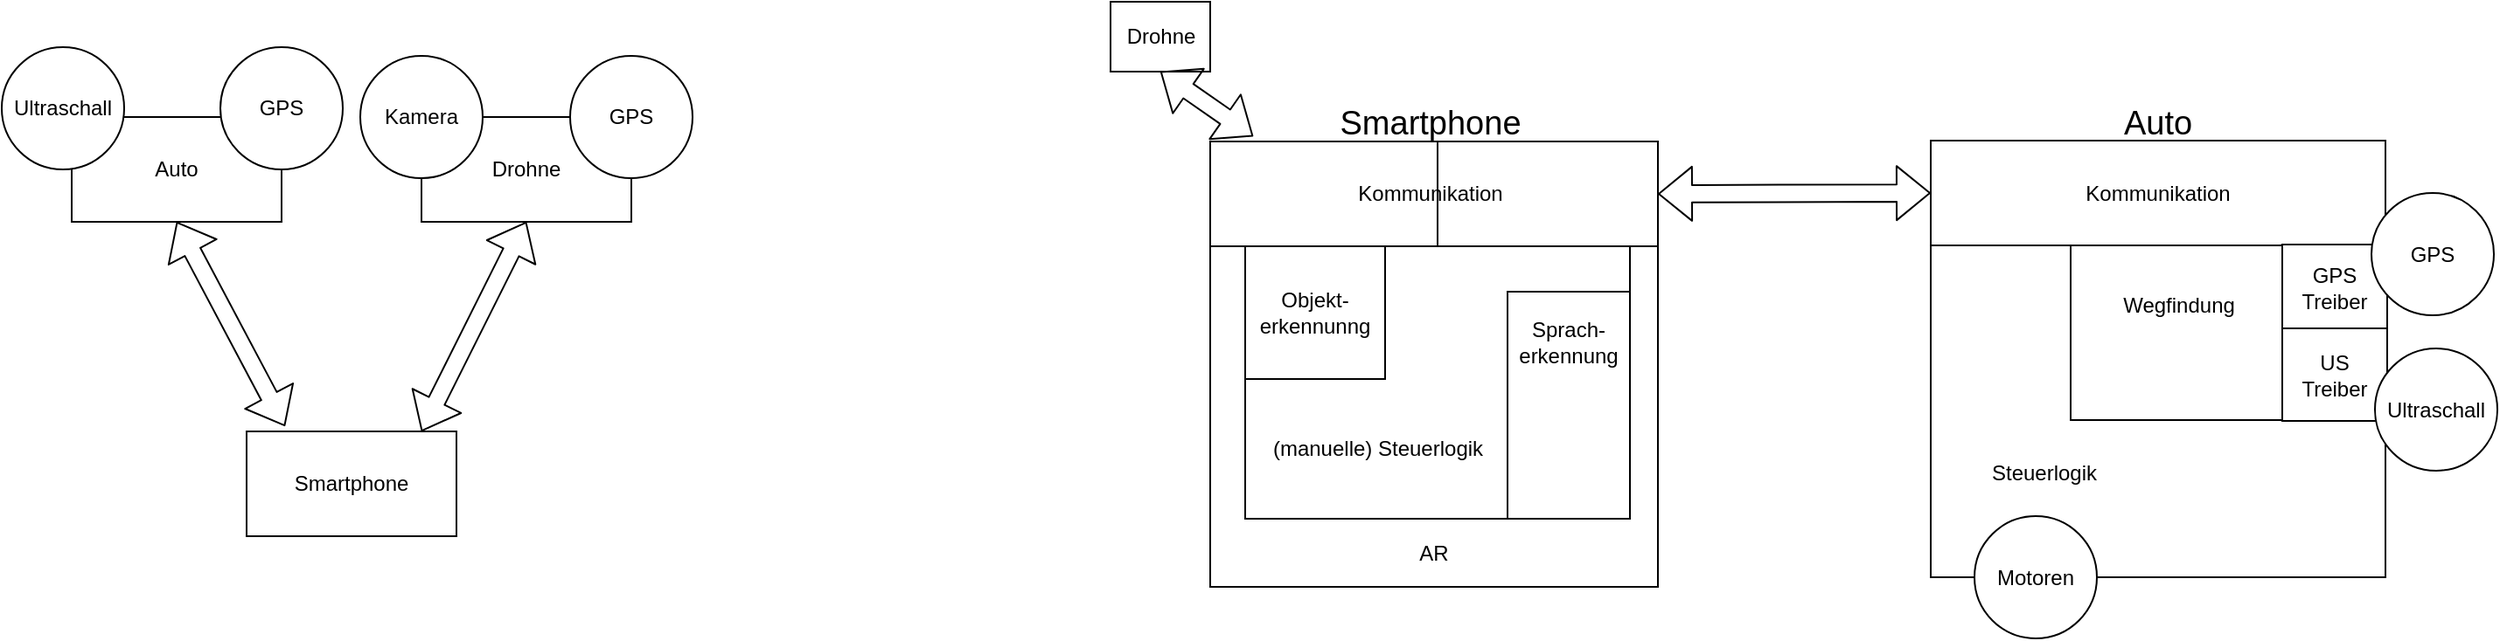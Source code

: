 <mxfile version="10.6.3"><diagram id="8GGaS_rT7rfyvwEBWVZU" name="Page-1"><mxGraphModel dx="2221" dy="781" grid="1" gridSize="10" guides="1" tooltips="1" connect="1" arrows="1" fold="1" page="1" pageScale="1" pageWidth="827" pageHeight="1169" math="0" shadow="0"><root><mxCell id="0"/><mxCell id="1" parent="0"/><mxCell id="1nNj2dGSaBVri_RgRNsM-63" value="" style="rounded=0;whiteSpace=wrap;html=1;" vertex="1" parent="1"><mxGeometry x="80" y="170" width="256" height="199" as="geometry"/></mxCell><mxCell id="1nNj2dGSaBVri_RgRNsM-1" value="" style="rounded=0;whiteSpace=wrap;html=1;" vertex="1" parent="1"><mxGeometry x="-571" y="100" width="120" height="60" as="geometry"/></mxCell><mxCell id="1nNj2dGSaBVri_RgRNsM-2" value="&lt;div&gt;Auto&lt;/div&gt;" style="text;html=1;strokeColor=none;fillColor=none;align=center;verticalAlign=middle;whiteSpace=wrap;rounded=0;" vertex="1" parent="1"><mxGeometry x="-531" y="120" width="40" height="20" as="geometry"/></mxCell><mxCell id="1nNj2dGSaBVri_RgRNsM-3" value="" style="rounded=0;whiteSpace=wrap;html=1;" vertex="1" parent="1"><mxGeometry x="-471" y="280" width="120" height="60" as="geometry"/></mxCell><mxCell id="1nNj2dGSaBVri_RgRNsM-4" value="&lt;div&gt;Smartphone&lt;/div&gt;" style="text;html=1;strokeColor=none;fillColor=none;align=center;verticalAlign=middle;whiteSpace=wrap;rounded=0;" vertex="1" parent="1"><mxGeometry x="-431" y="300" width="40" height="20" as="geometry"/></mxCell><mxCell id="1nNj2dGSaBVri_RgRNsM-5" value="" style="rounded=0;whiteSpace=wrap;html=1;" vertex="1" parent="1"><mxGeometry x="-371" y="100" width="120" height="60" as="geometry"/></mxCell><mxCell id="1nNj2dGSaBVri_RgRNsM-6" value="Drohne" style="text;html=1;strokeColor=none;fillColor=none;align=center;verticalAlign=middle;whiteSpace=wrap;rounded=0;" vertex="1" parent="1"><mxGeometry x="-331" y="120" width="40" height="20" as="geometry"/></mxCell><mxCell id="1nNj2dGSaBVri_RgRNsM-7" value="" style="shape=flexArrow;endArrow=classic;startArrow=classic;html=1;exitX=0.5;exitY=1;exitDx=0;exitDy=0;entryX=0.183;entryY=-0.05;entryDx=0;entryDy=0;entryPerimeter=0;" edge="1" parent="1" source="1nNj2dGSaBVri_RgRNsM-1" target="1nNj2dGSaBVri_RgRNsM-3"><mxGeometry width="50" height="50" relative="1" as="geometry"><mxPoint x="-571" y="410" as="sourcePoint"/><mxPoint x="-521" y="360" as="targetPoint"/></mxGeometry></mxCell><mxCell id="1nNj2dGSaBVri_RgRNsM-8" value="" style="shape=flexArrow;endArrow=classic;startArrow=classic;html=1;entryX=0.5;entryY=1;entryDx=0;entryDy=0;" edge="1" parent="1" target="1nNj2dGSaBVri_RgRNsM-5"><mxGeometry width="50" height="50" relative="1" as="geometry"><mxPoint x="-371" y="280" as="sourcePoint"/><mxPoint x="-521" y="360" as="targetPoint"/></mxGeometry></mxCell><mxCell id="1nNj2dGSaBVri_RgRNsM-11" value="" style="ellipse;whiteSpace=wrap;html=1;aspect=fixed;" vertex="1" parent="1"><mxGeometry x="-611" y="60" width="70" height="70" as="geometry"/></mxCell><mxCell id="1nNj2dGSaBVri_RgRNsM-10" value="&lt;div&gt;Ultraschall&lt;/div&gt;" style="text;html=1;strokeColor=none;fillColor=none;align=center;verticalAlign=middle;whiteSpace=wrap;rounded=0;" vertex="1" parent="1"><mxGeometry x="-596" y="85" width="40" height="20" as="geometry"/></mxCell><mxCell id="1nNj2dGSaBVri_RgRNsM-15" value="" style="ellipse;whiteSpace=wrap;html=1;aspect=fixed;" vertex="1" parent="1"><mxGeometry x="-486" y="60" width="70" height="70" as="geometry"/></mxCell><mxCell id="1nNj2dGSaBVri_RgRNsM-16" value="&lt;div&gt;GPS&lt;/div&gt;" style="text;html=1;strokeColor=none;fillColor=none;align=center;verticalAlign=middle;whiteSpace=wrap;rounded=0;" vertex="1" parent="1"><mxGeometry x="-471" y="85" width="40" height="20" as="geometry"/></mxCell><mxCell id="1nNj2dGSaBVri_RgRNsM-17" value="" style="ellipse;whiteSpace=wrap;html=1;aspect=fixed;" vertex="1" parent="1"><mxGeometry x="-406" y="65" width="70" height="70" as="geometry"/></mxCell><mxCell id="1nNj2dGSaBVri_RgRNsM-18" value="Kamera" style="text;html=1;strokeColor=none;fillColor=none;align=center;verticalAlign=middle;whiteSpace=wrap;rounded=0;" vertex="1" parent="1"><mxGeometry x="-391" y="90" width="40" height="20" as="geometry"/></mxCell><mxCell id="1nNj2dGSaBVri_RgRNsM-19" value="" style="ellipse;whiteSpace=wrap;html=1;aspect=fixed;" vertex="1" parent="1"><mxGeometry x="-286" y="65" width="70" height="70" as="geometry"/></mxCell><mxCell id="1nNj2dGSaBVri_RgRNsM-20" value="&lt;div&gt;GPS&lt;/div&gt;" style="text;html=1;strokeColor=none;fillColor=none;align=center;verticalAlign=middle;whiteSpace=wrap;rounded=0;" vertex="1" parent="1"><mxGeometry x="-271" y="90" width="40" height="20" as="geometry"/></mxCell><mxCell id="1nNj2dGSaBVri_RgRNsM-22" value="" style="rounded=0;whiteSpace=wrap;html=1;" vertex="1" parent="1"><mxGeometry x="492" y="113.5" width="260" height="250" as="geometry"/></mxCell><mxCell id="1nNj2dGSaBVri_RgRNsM-23" value="" style="rounded=0;whiteSpace=wrap;html=1;" vertex="1" parent="1"><mxGeometry x="492" y="113.5" width="260" height="60" as="geometry"/></mxCell><mxCell id="1nNj2dGSaBVri_RgRNsM-28" value="Kommunikation" style="text;html=1;strokeColor=none;fillColor=none;align=center;verticalAlign=middle;whiteSpace=wrap;rounded=0;" vertex="1" parent="1"><mxGeometry x="602" y="133.5" width="40" height="20" as="geometry"/></mxCell><mxCell id="1nNj2dGSaBVri_RgRNsM-29" value="Wegfindung" style="text;html=1;strokeColor=none;fillColor=none;align=center;verticalAlign=middle;whiteSpace=wrap;rounded=0;" vertex="1" parent="1"><mxGeometry x="662" y="197.5" width="40" height="20" as="geometry"/></mxCell><mxCell id="1nNj2dGSaBVri_RgRNsM-30" value="Steuerlogik" style="text;html=1;strokeColor=none;fillColor=none;align=center;verticalAlign=middle;whiteSpace=wrap;rounded=0;" vertex="1" parent="1"><mxGeometry x="537" y="293.5" width="40" height="20" as="geometry"/></mxCell><mxCell id="1nNj2dGSaBVri_RgRNsM-38" value="&lt;font style=&quot;font-size: 19px&quot;&gt;Auto&lt;/font&gt;" style="text;html=1;strokeColor=none;fillColor=none;align=center;verticalAlign=middle;whiteSpace=wrap;rounded=0;" vertex="1" parent="1"><mxGeometry x="602" y="93.5" width="40" height="20" as="geometry"/></mxCell><mxCell id="1nNj2dGSaBVri_RgRNsM-42" value="Motoren" style="ellipse;whiteSpace=wrap;html=1;aspect=fixed;" vertex="1" parent="1"><mxGeometry x="517" y="328.5" width="70" height="70" as="geometry"/></mxCell><mxCell id="1nNj2dGSaBVri_RgRNsM-43" value="" style="rounded=0;whiteSpace=wrap;html=1;" vertex="1" parent="1"><mxGeometry x="572" y="173.5" width="180" height="100" as="geometry"/></mxCell><mxCell id="1nNj2dGSaBVri_RgRNsM-26" value="" style="rounded=0;whiteSpace=wrap;html=1;" vertex="1" parent="1"><mxGeometry x="693" y="220" width="60" height="54" as="geometry"/></mxCell><mxCell id="1nNj2dGSaBVri_RgRNsM-32" value="&lt;div&gt;US&lt;/div&gt;&lt;div&gt;Treiber&lt;br&gt;&lt;/div&gt;" style="text;html=1;strokeColor=none;fillColor=none;align=center;verticalAlign=middle;whiteSpace=wrap;rounded=0;" vertex="1" parent="1"><mxGeometry x="703" y="237.5" width="40" height="20" as="geometry"/></mxCell><mxCell id="1nNj2dGSaBVri_RgRNsM-34" value="" style="ellipse;whiteSpace=wrap;html=1;aspect=fixed;" vertex="1" parent="1"><mxGeometry x="746" y="232.5" width="70" height="70" as="geometry"/></mxCell><mxCell id="1nNj2dGSaBVri_RgRNsM-35" value="&lt;div&gt;Ultraschall&lt;/div&gt;" style="text;html=1;strokeColor=none;fillColor=none;align=center;verticalAlign=middle;whiteSpace=wrap;rounded=0;" vertex="1" parent="1"><mxGeometry x="761" y="257.5" width="40" height="20" as="geometry"/></mxCell><mxCell id="1nNj2dGSaBVri_RgRNsM-25" value="" style="rounded=0;whiteSpace=wrap;html=1;" vertex="1" parent="1"><mxGeometry x="693" y="173" width="60" height="48" as="geometry"/></mxCell><mxCell id="1nNj2dGSaBVri_RgRNsM-31" value="&lt;div&gt;GPS&lt;/div&gt;&lt;div&gt;Treiber&lt;br&gt;&lt;/div&gt;" style="text;html=1;strokeColor=none;fillColor=none;align=center;verticalAlign=middle;whiteSpace=wrap;rounded=0;" vertex="1" parent="1"><mxGeometry x="703" y="187.5" width="40" height="20" as="geometry"/></mxCell><mxCell id="1nNj2dGSaBVri_RgRNsM-36" value="" style="ellipse;whiteSpace=wrap;html=1;aspect=fixed;" vertex="1" parent="1"><mxGeometry x="744" y="143.5" width="70" height="70" as="geometry"/></mxCell><mxCell id="1nNj2dGSaBVri_RgRNsM-37" value="&lt;div&gt;GPS&lt;/div&gt;" style="text;html=1;strokeColor=none;fillColor=none;align=center;verticalAlign=middle;whiteSpace=wrap;rounded=0;" vertex="1" parent="1"><mxGeometry x="759" y="168.5" width="40" height="20" as="geometry"/></mxCell><mxCell id="1nNj2dGSaBVri_RgRNsM-45" value="&lt;div&gt;Wegfindung&lt;/div&gt;" style="text;html=1;strokeColor=none;fillColor=none;align=center;verticalAlign=middle;whiteSpace=wrap;rounded=0;" vertex="1" parent="1"><mxGeometry x="614" y="197.5" width="40" height="20" as="geometry"/></mxCell><mxCell id="1nNj2dGSaBVri_RgRNsM-46" value="" style="rounded=0;whiteSpace=wrap;html=1;" vertex="1" parent="1"><mxGeometry x="100" y="174" width="220" height="156" as="geometry"/></mxCell><mxCell id="1nNj2dGSaBVri_RgRNsM-47" value="" style="rounded=0;whiteSpace=wrap;html=1;" vertex="1" parent="1"><mxGeometry x="80" y="114" width="256" height="60" as="geometry"/></mxCell><mxCell id="1nNj2dGSaBVri_RgRNsM-48" value="Kommunikation" style="text;html=1;strokeColor=none;fillColor=none;align=center;verticalAlign=middle;whiteSpace=wrap;rounded=0;" vertex="1" parent="1"><mxGeometry x="185.5" y="134" width="40" height="20" as="geometry"/></mxCell><mxCell id="1nNj2dGSaBVri_RgRNsM-50" value="(manuelle) Steuerlogik" style="text;html=1;strokeColor=none;fillColor=none;align=center;verticalAlign=middle;whiteSpace=wrap;rounded=0;" vertex="1" parent="1"><mxGeometry x="112" y="280" width="128" height="20" as="geometry"/></mxCell><mxCell id="1nNj2dGSaBVri_RgRNsM-51" value="&lt;div style=&quot;font-size: 19px&quot;&gt;&lt;font style=&quot;font-size: 19px&quot;&gt;Smartphone&lt;/font&gt;&lt;/div&gt;" style="text;html=1;strokeColor=none;fillColor=none;align=center;verticalAlign=middle;whiteSpace=wrap;rounded=0;" vertex="1" parent="1"><mxGeometry x="185.5" y="94" width="40" height="20" as="geometry"/></mxCell><mxCell id="1nNj2dGSaBVri_RgRNsM-53" value="" style="rounded=0;whiteSpace=wrap;html=1;" vertex="1" parent="1"><mxGeometry x="100" y="174" width="80" height="76" as="geometry"/></mxCell><mxCell id="1nNj2dGSaBVri_RgRNsM-62" value="&lt;div&gt;Objekt-&lt;/div&gt;&lt;div&gt;erkennunng&lt;/div&gt;" style="text;html=1;strokeColor=none;fillColor=none;align=center;verticalAlign=middle;whiteSpace=wrap;rounded=0;" vertex="1" parent="1"><mxGeometry x="120" y="202" width="40" height="20" as="geometry"/></mxCell><mxCell id="1nNj2dGSaBVri_RgRNsM-64" value="AR" style="text;html=1;strokeColor=none;fillColor=none;align=center;verticalAlign=middle;whiteSpace=wrap;rounded=0;" vertex="1" parent="1"><mxGeometry x="188" y="340" width="40" height="20" as="geometry"/></mxCell><mxCell id="1nNj2dGSaBVri_RgRNsM-67" value="" style="endArrow=none;html=1;entryX=0.5;entryY=0;entryDx=0;entryDy=0;exitX=0.5;exitY=1;exitDx=0;exitDy=0;" edge="1" parent="1"><mxGeometry width="50" height="50" relative="1" as="geometry"><mxPoint x="210" y="174" as="sourcePoint"/><mxPoint x="210" y="114" as="targetPoint"/></mxGeometry></mxCell><mxCell id="1nNj2dGSaBVri_RgRNsM-71" value="" style="rounded=0;whiteSpace=wrap;html=1;" vertex="1" parent="1"><mxGeometry x="23" y="34" width="57" height="40" as="geometry"/></mxCell><mxCell id="1nNj2dGSaBVri_RgRNsM-72" value="Drohne" style="text;html=1;strokeColor=none;fillColor=none;align=center;verticalAlign=middle;whiteSpace=wrap;rounded=0;" vertex="1" parent="1"><mxGeometry x="31.5" y="44" width="40" height="20" as="geometry"/></mxCell><mxCell id="1nNj2dGSaBVri_RgRNsM-76" value="" style="shape=flexArrow;endArrow=classic;startArrow=classic;html=1;exitX=0.096;exitY=-0.05;exitDx=0;exitDy=0;exitPerimeter=0;entryX=0.5;entryY=1;entryDx=0;entryDy=0;" edge="1" parent="1" source="1nNj2dGSaBVri_RgRNsM-47" target="1nNj2dGSaBVri_RgRNsM-71"><mxGeometry width="50" height="50" relative="1" as="geometry"><mxPoint x="-295.5" y="474" as="sourcePoint"/><mxPoint x="-245.5" y="424" as="targetPoint"/></mxGeometry></mxCell><mxCell id="1nNj2dGSaBVri_RgRNsM-77" value="" style="shape=flexArrow;endArrow=classic;startArrow=classic;html=1;entryX=0;entryY=0.5;entryDx=0;entryDy=0;exitX=1;exitY=0.5;exitDx=0;exitDy=0;" edge="1" parent="1" source="1nNj2dGSaBVri_RgRNsM-47" target="1nNj2dGSaBVri_RgRNsM-23"><mxGeometry width="50" height="50" relative="1" as="geometry"><mxPoint x="314.5" y="113" as="sourcePoint"/><mxPoint x="345" y="84" as="targetPoint"/></mxGeometry></mxCell><mxCell id="1nNj2dGSaBVri_RgRNsM-78" value="" style="rounded=0;whiteSpace=wrap;html=1;" vertex="1" parent="1"><mxGeometry x="250" y="200" width="70" height="130" as="geometry"/></mxCell><mxCell id="1nNj2dGSaBVri_RgRNsM-79" value="&lt;div&gt;Sprach-&lt;/div&gt;&lt;div&gt;erkennung&lt;br&gt;&lt;/div&gt;" style="text;html=1;strokeColor=none;fillColor=none;align=center;verticalAlign=middle;whiteSpace=wrap;rounded=0;" vertex="1" parent="1"><mxGeometry x="265" y="218.5" width="40" height="20" as="geometry"/></mxCell></root></mxGraphModel></diagram></mxfile>